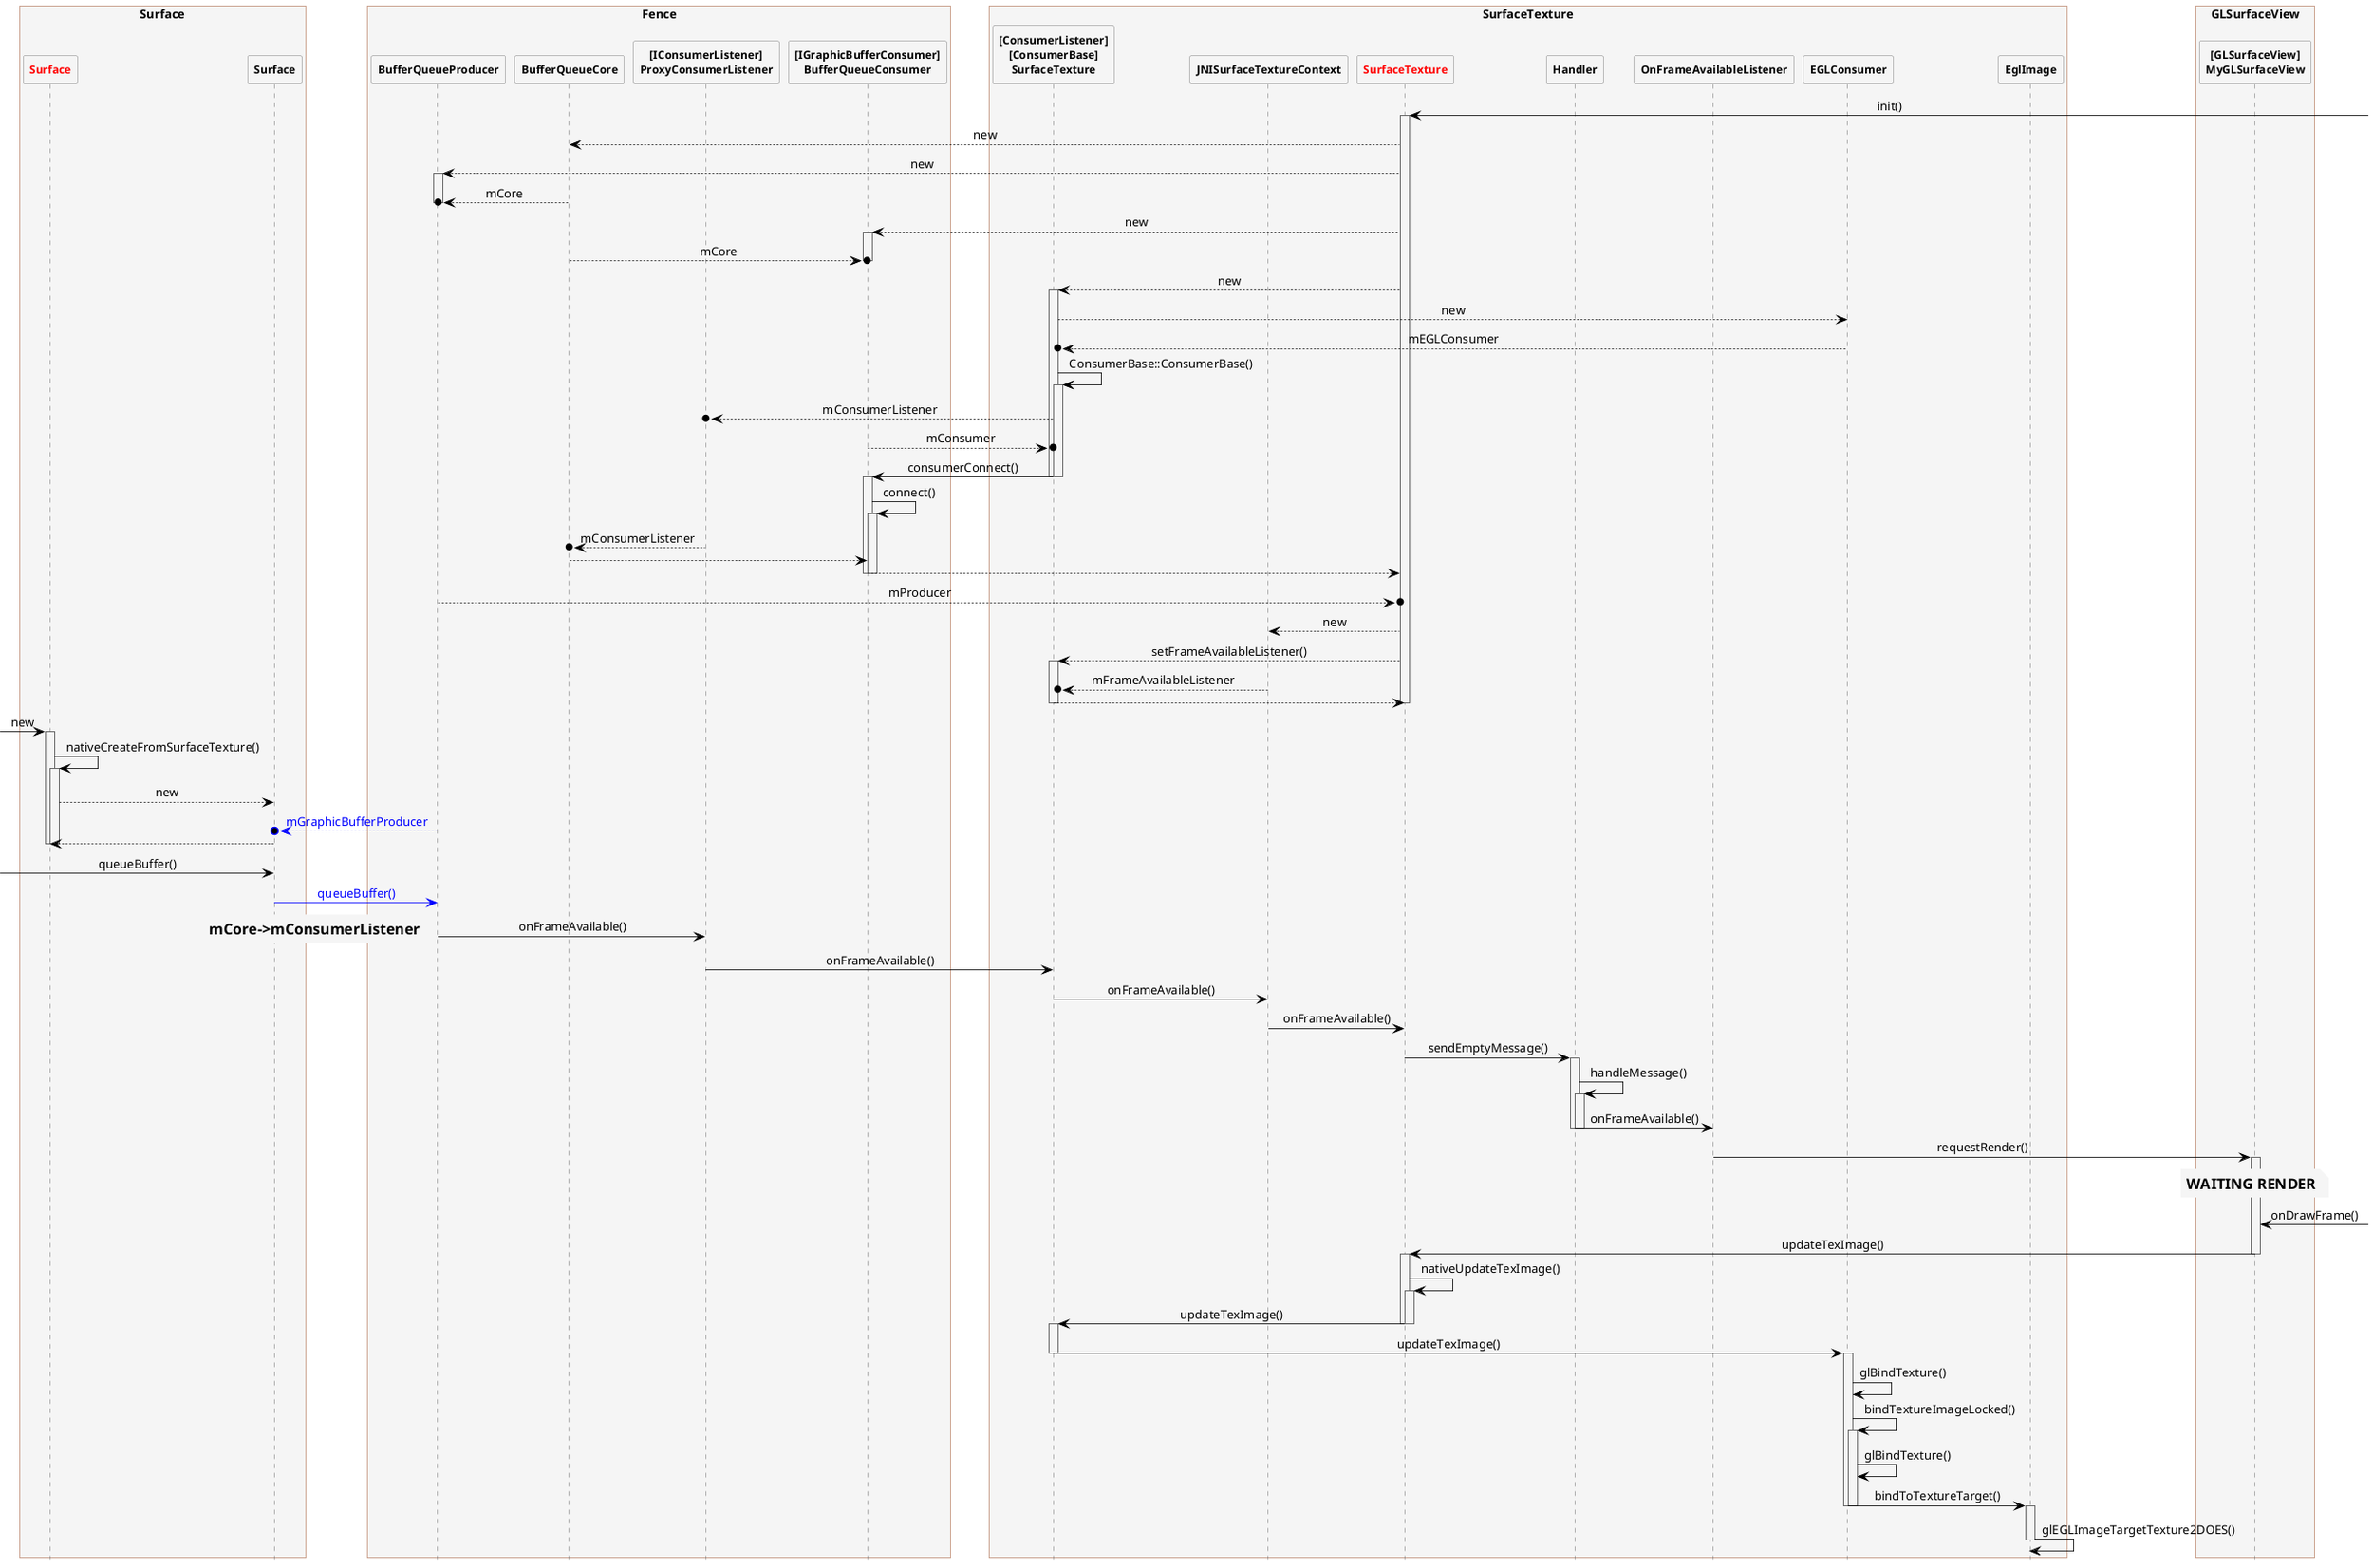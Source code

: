 @startuml SurfaceTexture
 
hide footbox
skinparam {
    ' defaultFontName Abyssinica SIL
    Shadowing false  
    backgroundColor white
    NoteFontColor #Black
    NoteFontSize 16
    NoteTextAlignment left
    NoteBackgroundColor WhiteSmoke
    NoteColor transparent
    NoteBorderThickness 0
    NoteBorderColor transparent
    NoteBorderThickness 0
    NoteShadowing false
    ParticipantPadding 0
    BoxPadding 20
    dpi 96
    ClassBackgroundColor transparent
    ClassHeaderBackgroundColor lightgreen
    ClassStereotypeFontColor transparent
    SequenceBoxBordercolor sienna
    SequenceBoxFontSize 24
    SequenceBoxFontColor Black
    SequenceBoxBackgroundColor WhiteSmoke
    SequenceLifeLineBackgroundColor WhiteSmoke
    SequenceMessageAlignment center
    SequenceGroupHeaderFontColor White
    SequenceGroupHeaderFontSize 20
    SequenceGroupBackgroundColor DarkOliveGreen
    SequenceGroupBodyBackgroundColor transparent
    SequenceGroupBorderThickness 4
    SequenceGroupBorderColor DarkOliveGreen
    ' transparent
    sequence {
        ParticipantBackgroundColor WhiteSmoke
        ParticipantBorderColor Gray
        ParticipantFontStyle Bold
        ParticipantFontSize 12
        ParticipantPadding 0
 
        LifeLineBorderColor DimGray
        ArrowColor Black
        ArrowThickness 0.8
        ColorArrowSeparationSpace 30
    }
}

' participant IProducerListener
box Surface
participant "<font color=red>Surface</font>" as SurfaceJ
participant Surface
end box

box Fence
participant BufferQueueProducer
participant BufferQueueCore
participant "[IConsumerListener]\nProxyConsumerListener" as ProxyConsumerListener
participant "[IGraphicBufferConsumer]\nBufferQueueConsumer" as BufferQueueConsumer
end box

box SurfaceTexture
participant "[ConsumerListener]\n[ConsumerBase]\nSurfaceTexture" as SurfaceTexture
participant JNISurfaceTextureContext
participant "<font color=red>SurfaceTexture</font>" as SurfaceTextureJ
participant Handler
participant OnFrameAvailableListener
participant EGLConsumer
participant EglImage
end box

box GLSurfaceView
participant "[GLSurfaceView]\nMyGLSurfaceView" as GLSurfaceView
end box

SurfaceTextureJ<-:init()
activate SurfaceTextureJ
SurfaceTextureJ-->BufferQueueCore:new
SurfaceTextureJ-->BufferQueueProducer:new
activate BufferQueueProducer
BufferQueueCore-->o BufferQueueProducer:mCore
deactivate BufferQueueProducer
SurfaceTextureJ-->BufferQueueConsumer:new
activate BufferQueueConsumer
BufferQueueCore-->o BufferQueueConsumer:mCore
deactivate BufferQueueConsumer
SurfaceTextureJ-->SurfaceTexture:new
activate SurfaceTexture
SurfaceTexture-->EGLConsumer:new
EGLConsumer-->o SurfaceTexture:mEGLConsumer
SurfaceTexture->SurfaceTexture:ConsumerBase::ConsumerBase()
activate SurfaceTexture

SurfaceTexture-->o ProxyConsumerListener:mConsumerListener
BufferQueueConsumer-->o SurfaceTexture:mConsumer
SurfaceTexture->BufferQueueConsumer:consumerConnect()
deactivate SurfaceTexture
deactivate SurfaceTexture
activate BufferQueueConsumer
BufferQueueConsumer->BufferQueueConsumer:connect()
activate BufferQueueConsumer
ProxyConsumerListener-->o BufferQueueCore:mConsumerListener
BufferQueueCore-->BufferQueueConsumer
BufferQueueConsumer-->SurfaceTextureJ
deactivate BufferQueueConsumer
deactivate BufferQueueConsumer

BufferQueueProducer-->o SurfaceTextureJ:mProducer
SurfaceTextureJ-->JNISurfaceTextureContext:new
SurfaceTextureJ-->SurfaceTexture:setFrameAvailableListener()
activate SurfaceTexture
JNISurfaceTextureContext-->o SurfaceTexture:mFrameAvailableListener
SurfaceTexture-->SurfaceTextureJ
deactivate SurfaceTexture
deactivate SurfaceTextureJ

' ->Surface:connect()
' Surface->BufferQueueProducer:connect()
' IProducerListener-->o BufferQueueCore:mConnectedProducerListener

->SurfaceJ:new
activate SurfaceJ
SurfaceJ->SurfaceJ:nativeCreateFromSurfaceTexture()
activate SurfaceJ
SurfaceJ-->Surface:new
BufferQueueProducer-[#Blue]->o Surface:<font color=blue>mGraphicBufferProducer</font>
Surface-->SurfaceJ
deactivate SurfaceJ
deactivate SurfaceJ

->Surface:queueBuffer()
Surface-[#Blue]>BufferQueueProducer:<font color=blue>queueBuffer()</font>
BufferQueueProducer->ProxyConsumerListener:onFrameAvailable()
note left:**mCore->mConsumerListener**

ProxyConsumerListener->SurfaceTexture:onFrameAvailable()
SurfaceTexture->JNISurfaceTextureContext:onFrameAvailable()
JNISurfaceTextureContext->SurfaceTextureJ:onFrameAvailable()
SurfaceTextureJ->Handler:sendEmptyMessage()
activate Handler
Handler->Handler:handleMessage()
activate Handler
Handler->OnFrameAvailableListener:onFrameAvailable()
deactivate Handler
deactivate Handler
OnFrameAvailableListener->GLSurfaceView:requestRender()
note over GLSurfaceView:**WAITING RENDER**
activate GLSurfaceView

GLSurfaceView<-:onDrawFrame()
GLSurfaceView->SurfaceTextureJ:updateTexImage()
deactivate GLSurfaceView
activate SurfaceTextureJ
SurfaceTextureJ->SurfaceTextureJ:nativeUpdateTexImage()
activate SurfaceTextureJ
SurfaceTextureJ->SurfaceTexture:updateTexImage()
deactivate SurfaceTextureJ
deactivate SurfaceTextureJ
activate SurfaceTexture
SurfaceTexture->EGLConsumer:updateTexImage()
deactivate SurfaceTexture
activate EGLConsumer
EGLConsumer->EGLConsumer:glBindTexture()
EGLConsumer->EGLConsumer:bindTextureImageLocked()
activate EGLConsumer
EGLConsumer->EGLConsumer:glBindTexture()
EGLConsumer->EglImage:bindToTextureTarget()
deactivate EGLConsumer
deactivate EGLConsumer
activate EglImage
EglImage->EglImage:glEGLImageTargetTexture2DOES()
deactivate EglImage

@enduml